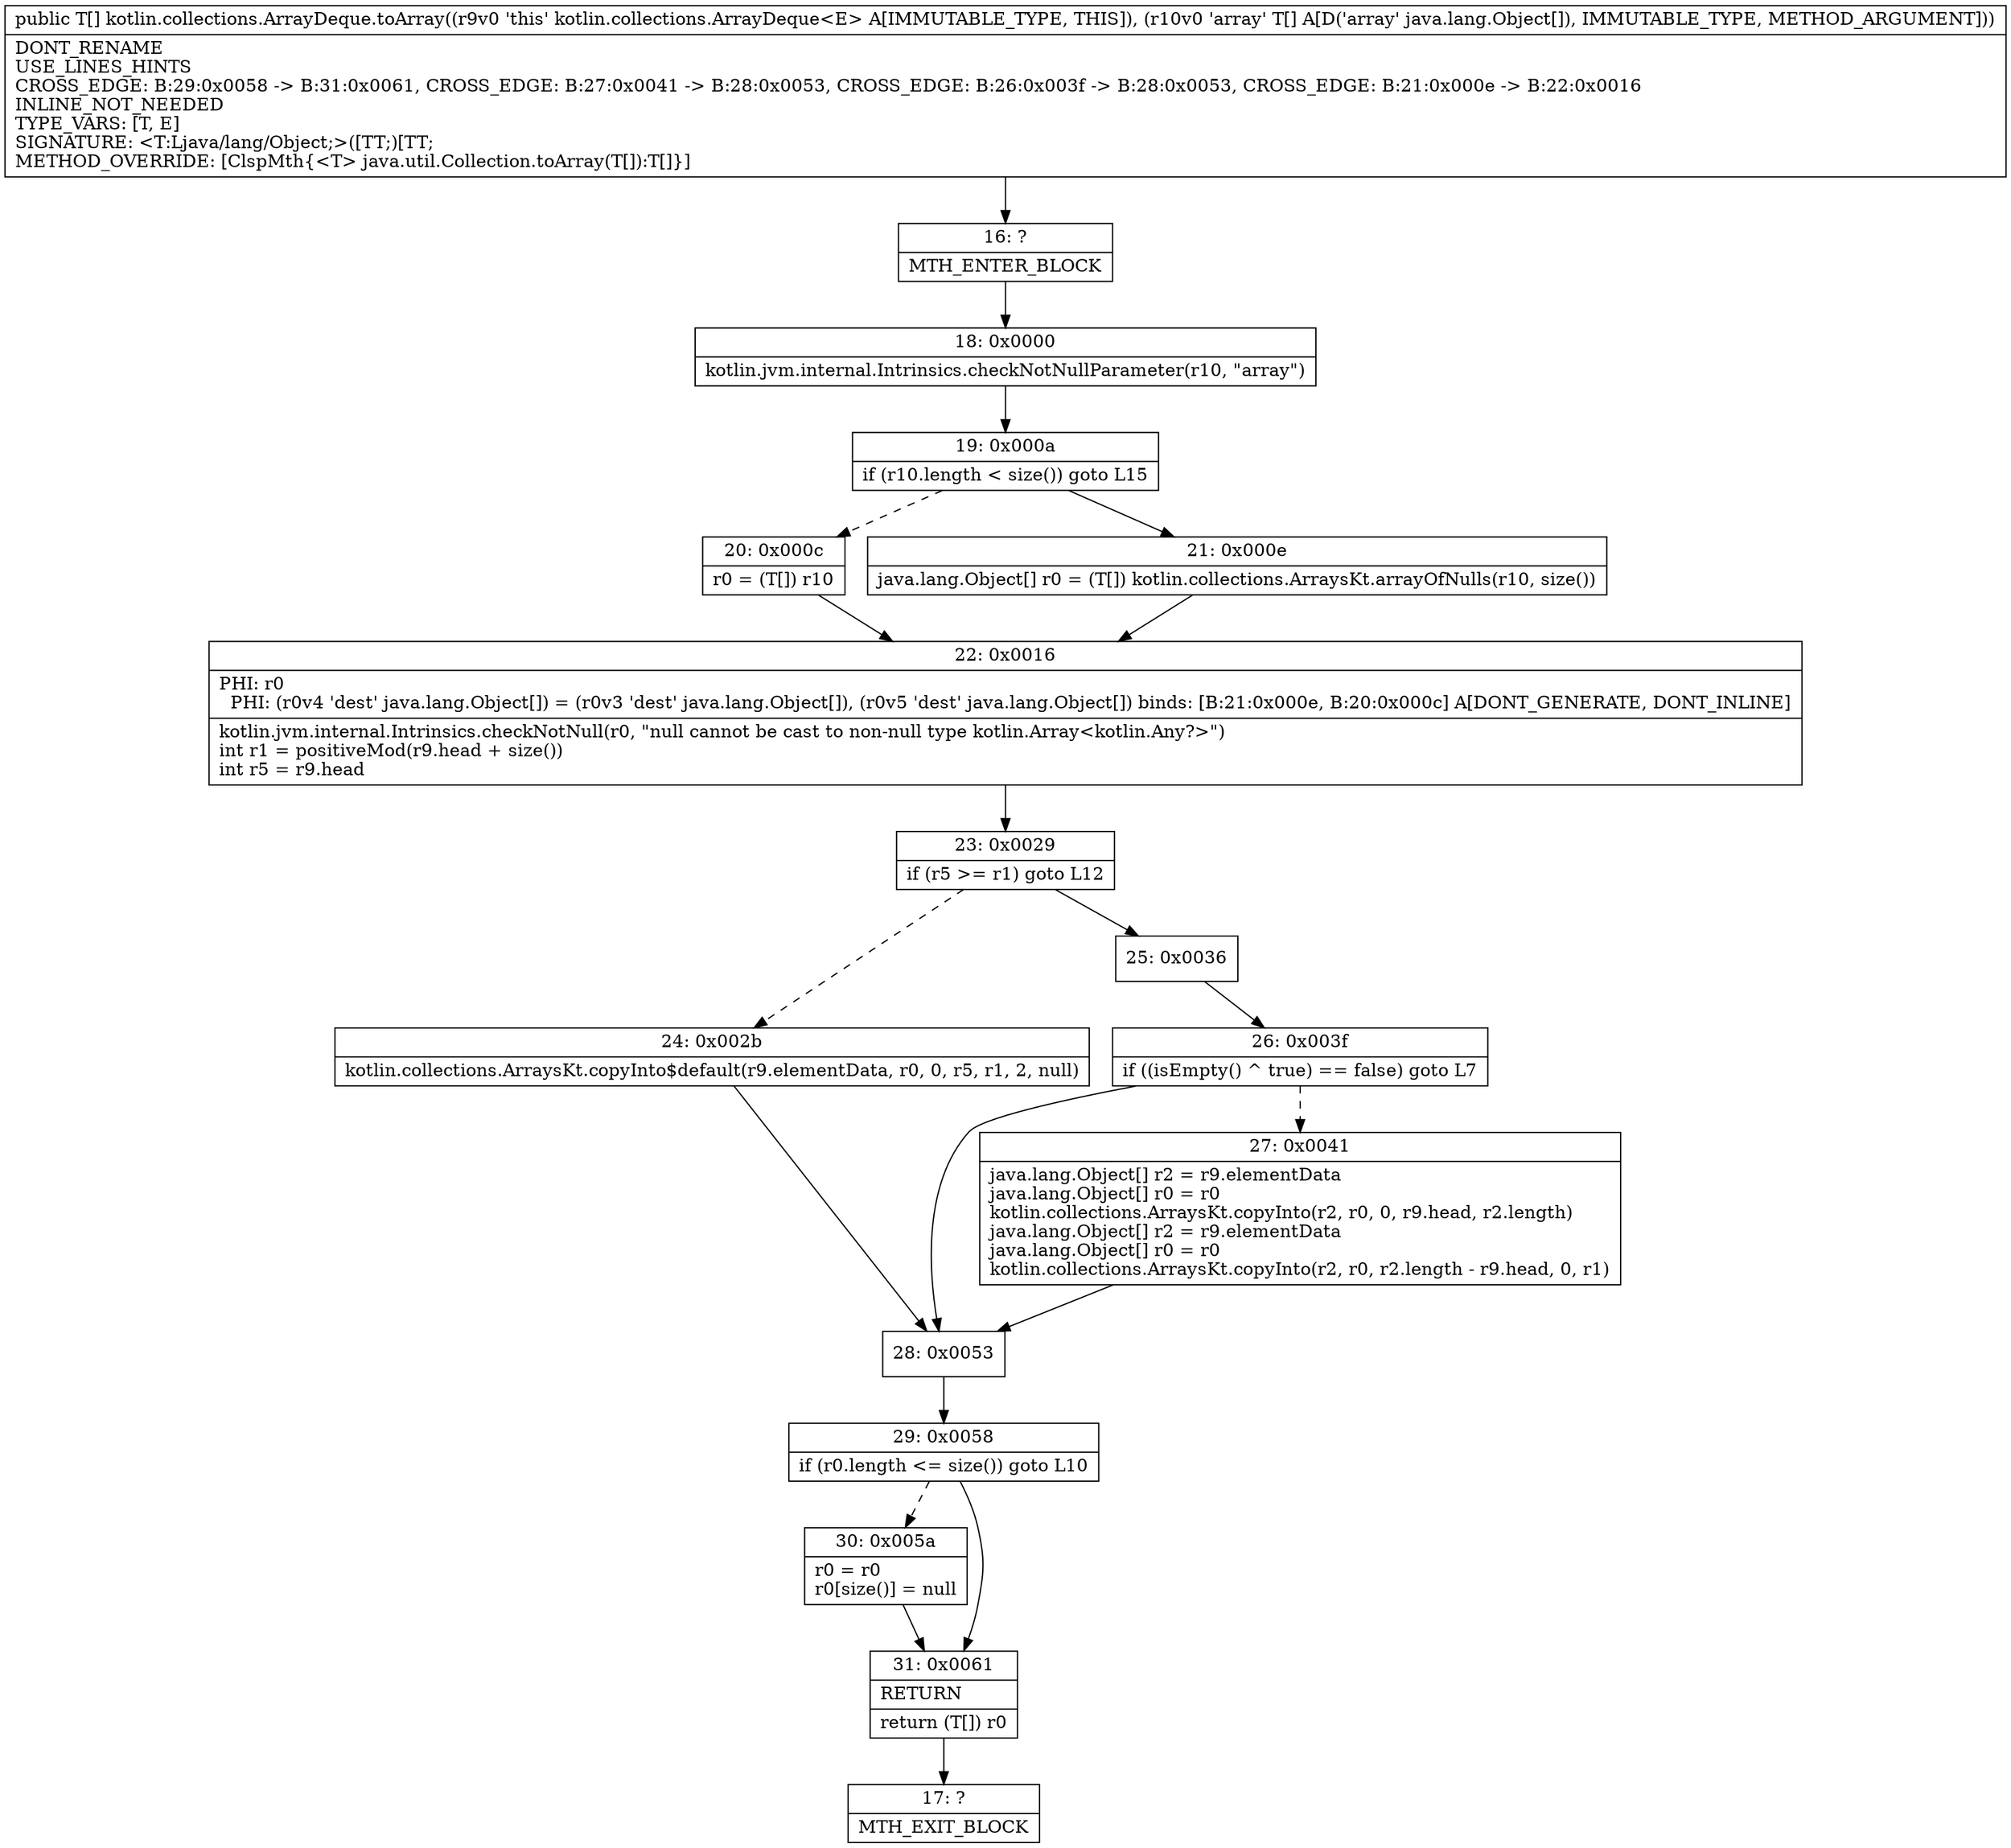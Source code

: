 digraph "CFG forkotlin.collections.ArrayDeque.toArray([Ljava\/lang\/Object;)[Ljava\/lang\/Object;" {
Node_16 [shape=record,label="{16\:\ ?|MTH_ENTER_BLOCK\l}"];
Node_18 [shape=record,label="{18\:\ 0x0000|kotlin.jvm.internal.Intrinsics.checkNotNullParameter(r10, \"array\")\l}"];
Node_19 [shape=record,label="{19\:\ 0x000a|if (r10.length \< size()) goto L15\l}"];
Node_20 [shape=record,label="{20\:\ 0x000c|r0 = (T[]) r10\l}"];
Node_22 [shape=record,label="{22\:\ 0x0016|PHI: r0 \l  PHI: (r0v4 'dest' java.lang.Object[]) = (r0v3 'dest' java.lang.Object[]), (r0v5 'dest' java.lang.Object[]) binds: [B:21:0x000e, B:20:0x000c] A[DONT_GENERATE, DONT_INLINE]\l|kotlin.jvm.internal.Intrinsics.checkNotNull(r0, \"null cannot be cast to non\-null type kotlin.Array\<kotlin.Any?\>\")\lint r1 = positiveMod(r9.head + size())\lint r5 = r9.head\l}"];
Node_23 [shape=record,label="{23\:\ 0x0029|if (r5 \>= r1) goto L12\l}"];
Node_24 [shape=record,label="{24\:\ 0x002b|kotlin.collections.ArraysKt.copyInto$default(r9.elementData, r0, 0, r5, r1, 2, null)\l}"];
Node_28 [shape=record,label="{28\:\ 0x0053}"];
Node_29 [shape=record,label="{29\:\ 0x0058|if (r0.length \<= size()) goto L10\l}"];
Node_30 [shape=record,label="{30\:\ 0x005a|r0 = r0\lr0[size()] = null\l}"];
Node_31 [shape=record,label="{31\:\ 0x0061|RETURN\l|return (T[]) r0\l}"];
Node_17 [shape=record,label="{17\:\ ?|MTH_EXIT_BLOCK\l}"];
Node_25 [shape=record,label="{25\:\ 0x0036}"];
Node_26 [shape=record,label="{26\:\ 0x003f|if ((isEmpty() ^ true) == false) goto L7\l}"];
Node_27 [shape=record,label="{27\:\ 0x0041|java.lang.Object[] r2 = r9.elementData\ljava.lang.Object[] r0 = r0\lkotlin.collections.ArraysKt.copyInto(r2, r0, 0, r9.head, r2.length)\ljava.lang.Object[] r2 = r9.elementData\ljava.lang.Object[] r0 = r0\lkotlin.collections.ArraysKt.copyInto(r2, r0, r2.length \- r9.head, 0, r1)\l}"];
Node_21 [shape=record,label="{21\:\ 0x000e|java.lang.Object[] r0 = (T[]) kotlin.collections.ArraysKt.arrayOfNulls(r10, size())\l}"];
MethodNode[shape=record,label="{public T[] kotlin.collections.ArrayDeque.toArray((r9v0 'this' kotlin.collections.ArrayDeque\<E\> A[IMMUTABLE_TYPE, THIS]), (r10v0 'array' T[] A[D('array' java.lang.Object[]), IMMUTABLE_TYPE, METHOD_ARGUMENT]))  | DONT_RENAME\lUSE_LINES_HINTS\lCROSS_EDGE: B:29:0x0058 \-\> B:31:0x0061, CROSS_EDGE: B:27:0x0041 \-\> B:28:0x0053, CROSS_EDGE: B:26:0x003f \-\> B:28:0x0053, CROSS_EDGE: B:21:0x000e \-\> B:22:0x0016\lINLINE_NOT_NEEDED\lTYPE_VARS: [T, E]\lSIGNATURE: \<T:Ljava\/lang\/Object;\>([TT;)[TT;\lMETHOD_OVERRIDE: [ClspMth\{\<T\> java.util.Collection.toArray(T[]):T[]\}]\l}"];
MethodNode -> Node_16;Node_16 -> Node_18;
Node_18 -> Node_19;
Node_19 -> Node_20[style=dashed];
Node_19 -> Node_21;
Node_20 -> Node_22;
Node_22 -> Node_23;
Node_23 -> Node_24[style=dashed];
Node_23 -> Node_25;
Node_24 -> Node_28;
Node_28 -> Node_29;
Node_29 -> Node_30[style=dashed];
Node_29 -> Node_31;
Node_30 -> Node_31;
Node_31 -> Node_17;
Node_25 -> Node_26;
Node_26 -> Node_27[style=dashed];
Node_26 -> Node_28;
Node_27 -> Node_28;
Node_21 -> Node_22;
}

